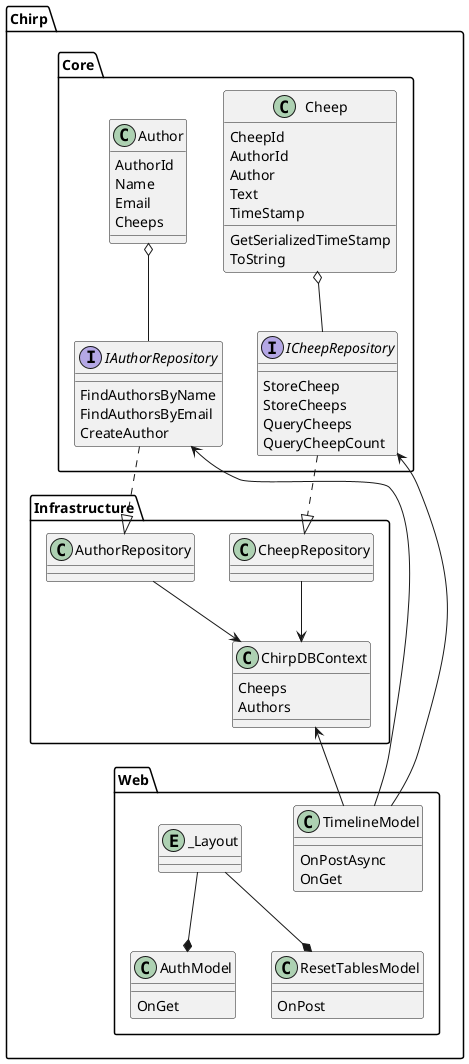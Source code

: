 @startuml
package Chirp.Core {
    interface IAuthorRepository {
        {method} FindAuthorsByName
        {method} FindAuthorsByEmail
        {method} CreateAuthor
        
    }
    interface ICheepRepository {
        {method} StoreCheep
        {method} StoreCheeps
        {method} QueryCheeps
        {method} QueryCheepCount
    }
    class Author
    {
        AuthorId
        Name
        Email
        Cheeps
    }
    
    class Cheep
    {
        CheepId
        AuthorId
        Author
        Text
        TimeStamp
        {method}GetSerializedTimeStamp
        {method}ToString
    }
    Author o-- IAuthorRepository
    Cheep o-- ICheepRepository
}

package Chirp.Infrastructure {
    class AuthorRepository {
    }
    
    class CheepRepository {
    }
    
    class ChirpDBContext{
        Cheeps
        Authors
    }

    IAuthorRepository ..|> AuthorRepository
    ICheepRepository ..|> CheepRepository
    AuthorRepository --> ChirpDBContext
    CheepRepository --> ChirpDBContext
}

package Chirp.Web {
    
    class TimelineModel {
        {method} OnPostAsync
        {method} OnGet
    }
    
    class AuthModel {
        {method} OnGet
    }
    
    class ResetTablesModel{
        {method} OnPost
    }
    
    entity _Layout{}
    
    TimelineModel -up-> ICheepRepository
    TimelineModel -up-> IAuthorRepository
    TimelineModel -up-> ChirpDBContext
    _Layout --* AuthModel
    _Layout --* ResetTablesModel
    
}
@enduml

